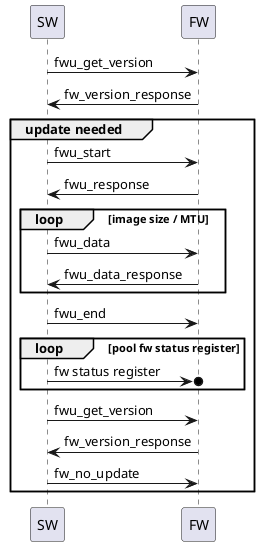 @startuml
SW -> FW: fwu_get_version
FW -> SW: fw_version_response

group update needed

    SW -> FW: fwu_start
    FW -> SW: fwu_response
    loop image size / MTU
        SW -> FW: fwu_data
        FW -> SW: fwu_data_response
    end
   SW -> FW: fwu_end
   loop pool fw status register
        SW ->o FW:  fw status register
   end
   SW -> FW: fwu_get_version
   FW -> SW: fw_version_response

   SW -> FW: fw_no_update
end
@enduml